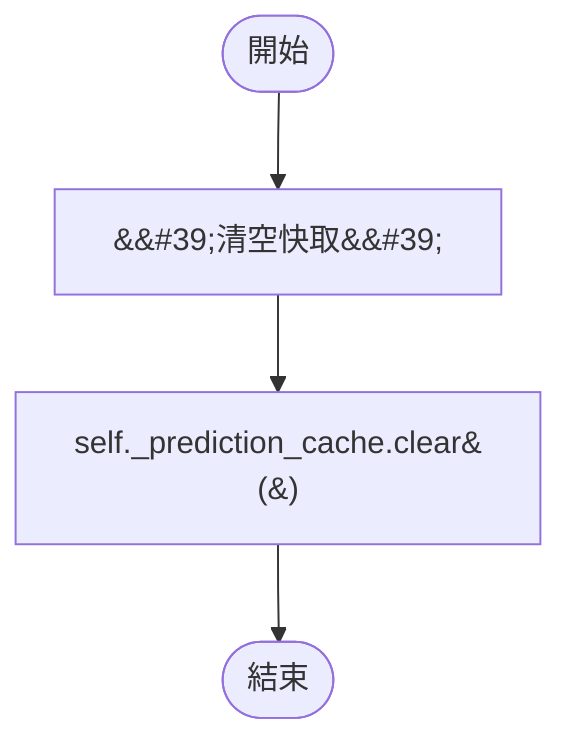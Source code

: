 flowchart TB
    n1([開始])
    n2([結束])
    n3[&amp;&#35;39;清空快取&amp;&#35;39;]
    n4[self._prediction_cache.clear&#40;&#41;]
    n1 --> n3
    n3 --> n4
    n4 --> n2